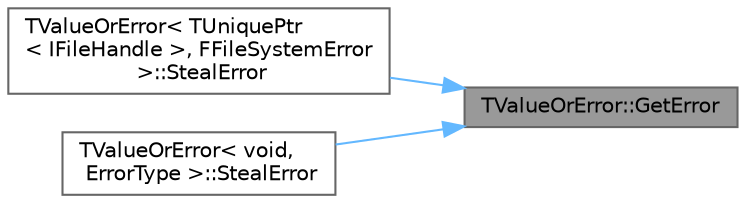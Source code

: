 digraph "TValueOrError::GetError"
{
 // INTERACTIVE_SVG=YES
 // LATEX_PDF_SIZE
  bgcolor="transparent";
  edge [fontname=Helvetica,fontsize=10,labelfontname=Helvetica,labelfontsize=10];
  node [fontname=Helvetica,fontsize=10,shape=box,height=0.2,width=0.4];
  rankdir="RL";
  Node1 [id="Node000001",label="TValueOrError::GetError",height=0.2,width=0.4,color="gray40", fillcolor="grey60", style="filled", fontcolor="black",tooltip="Access the error."];
  Node1 -> Node2 [id="edge1_Node000001_Node000002",dir="back",color="steelblue1",style="solid",tooltip=" "];
  Node2 [id="Node000002",label="TValueOrError\< TUniquePtr\l\< IFileHandle \>, FFileSystemError\l \>::StealError",height=0.2,width=0.4,color="grey40", fillcolor="white", style="filled",URL="$d2/dde/classTValueOrError.html#a0029cd497f320735815269b1666dc0c9",tooltip=" "];
  Node1 -> Node3 [id="edge2_Node000001_Node000003",dir="back",color="steelblue1",style="solid",tooltip=" "];
  Node3 [id="Node000003",label="TValueOrError\< void,\l ErrorType \>::StealError",height=0.2,width=0.4,color="grey40", fillcolor="white", style="filled",URL="$d5/d51/classTValueOrError_3_01void_00_01ErrorType_01_4.html#a931ce34309cf6d5164cf4f98668221da",tooltip="Steal the error."];
}
